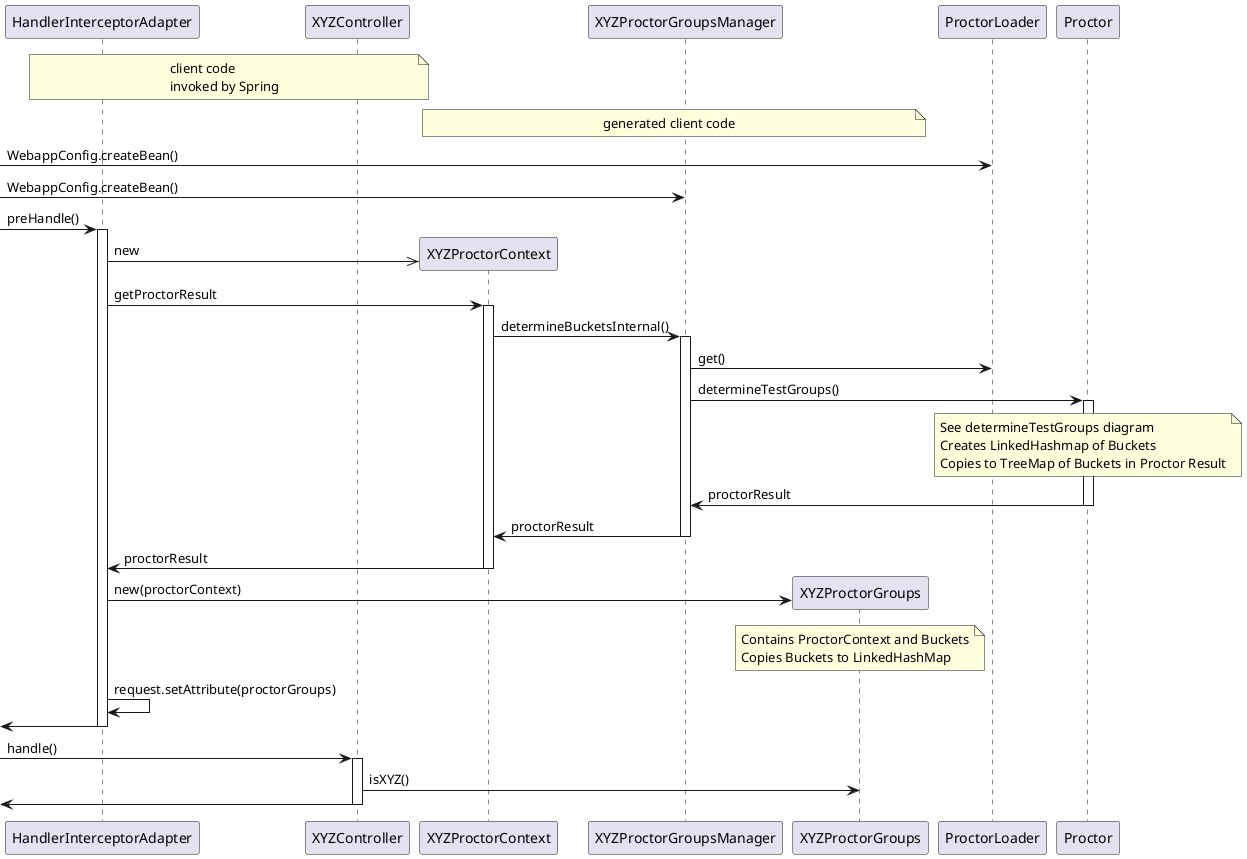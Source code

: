 @startuml
participant HandlerInterceptorAdapter
participant XYZController

note over HandlerInterceptorAdapter, XYZController
  client code
  invoked by Spring
end note

participant XYZProctorContext
participant XYZProctorGroupsManager
participant XYZProctorGroups

note over XYZProctorContext, XYZProctorGroups
  generated client code
end note

-> ProctorLoader: WebappConfig.createBean()
-> XYZProctorGroupsManager: WebappConfig.createBean()


participant Proctor
-> HandlerInterceptorAdapter: preHandle()
activate HandlerInterceptorAdapter

  create XYZProctorContext
  HandlerInterceptorAdapter ->> XYZProctorContext:new
  HandlerInterceptorAdapter -> XYZProctorContext:getProctorResult

  activate XYZProctorContext
    XYZProctorContext -> XYZProctorGroupsManager: determineBucketsInternal()
    activate XYZProctorGroupsManager

      XYZProctorGroupsManager -> ProctorLoader:get()
      XYZProctorGroupsManager -> Proctor:determineTestGroups()


      activate Proctor
        note over Proctor
          See determineTestGroups diagram
          Creates LinkedHashmap of Buckets
          Copies to TreeMap of Buckets in Proctor Result
        end note

        XYZProctorGroupsManager <- Proctor: proctorResult
      deactivate Proctor

      XYZProctorContext <- XYZProctorGroupsManager: proctorResult
    deactivate XYZProctorGroupsManager

    HandlerInterceptorAdapter <- XYZProctorContext:proctorResult
  deactivate XYZProctorContext

  create XYZProctorGroups
  HandlerInterceptorAdapter -> XYZProctorGroups:new(proctorContext)
  note over XYZProctorGroups
      Contains ProctorContext and Buckets
      Copies Buckets to LinkedHashMap
    end note

  HandlerInterceptorAdapter -> HandlerInterceptorAdapter: request.setAttribute(proctorGroups)
  <- HandlerInterceptorAdapter
deactivate HandlerInterceptorAdapter


-> XYZController:handle()

activate XYZController
  XYZController -> XYZProctorGroups:isXYZ()
  <- XYZController
deactivate XYZController


@enduml